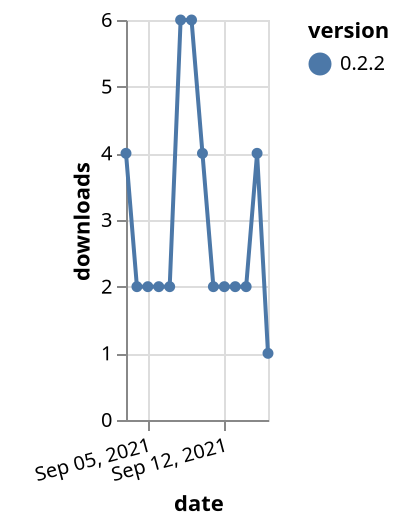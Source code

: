 {"$schema": "https://vega.github.io/schema/vega-lite/v5.json", "description": "A simple bar chart with embedded data.", "data": {"values": [{"date": "2021-09-03", "total": 10370, "delta": 4, "version": "0.2.2"}, {"date": "2021-09-04", "total": 10372, "delta": 2, "version": "0.2.2"}, {"date": "2021-09-05", "total": 10374, "delta": 2, "version": "0.2.2"}, {"date": "2021-09-06", "total": 10376, "delta": 2, "version": "0.2.2"}, {"date": "2021-09-07", "total": 10378, "delta": 2, "version": "0.2.2"}, {"date": "2021-09-08", "total": 10384, "delta": 6, "version": "0.2.2"}, {"date": "2021-09-09", "total": 10390, "delta": 6, "version": "0.2.2"}, {"date": "2021-09-10", "total": 10394, "delta": 4, "version": "0.2.2"}, {"date": "2021-09-11", "total": 10396, "delta": 2, "version": "0.2.2"}, {"date": "2021-09-12", "total": 10398, "delta": 2, "version": "0.2.2"}, {"date": "2021-09-13", "total": 10400, "delta": 2, "version": "0.2.2"}, {"date": "2021-09-14", "total": 10402, "delta": 2, "version": "0.2.2"}, {"date": "2021-09-15", "total": 10406, "delta": 4, "version": "0.2.2"}, {"date": "2021-09-16", "total": 10407, "delta": 1, "version": "0.2.2"}]}, "width": "container", "mark": {"type": "line", "point": {"filled": true}}, "encoding": {"x": {"field": "date", "type": "temporal", "timeUnit": "yearmonthdate", "title": "date", "axis": {"labelAngle": -15}}, "y": {"field": "delta", "type": "quantitative", "title": "downloads"}, "color": {"field": "version", "type": "nominal"}, "tooltip": {"field": "delta"}}}